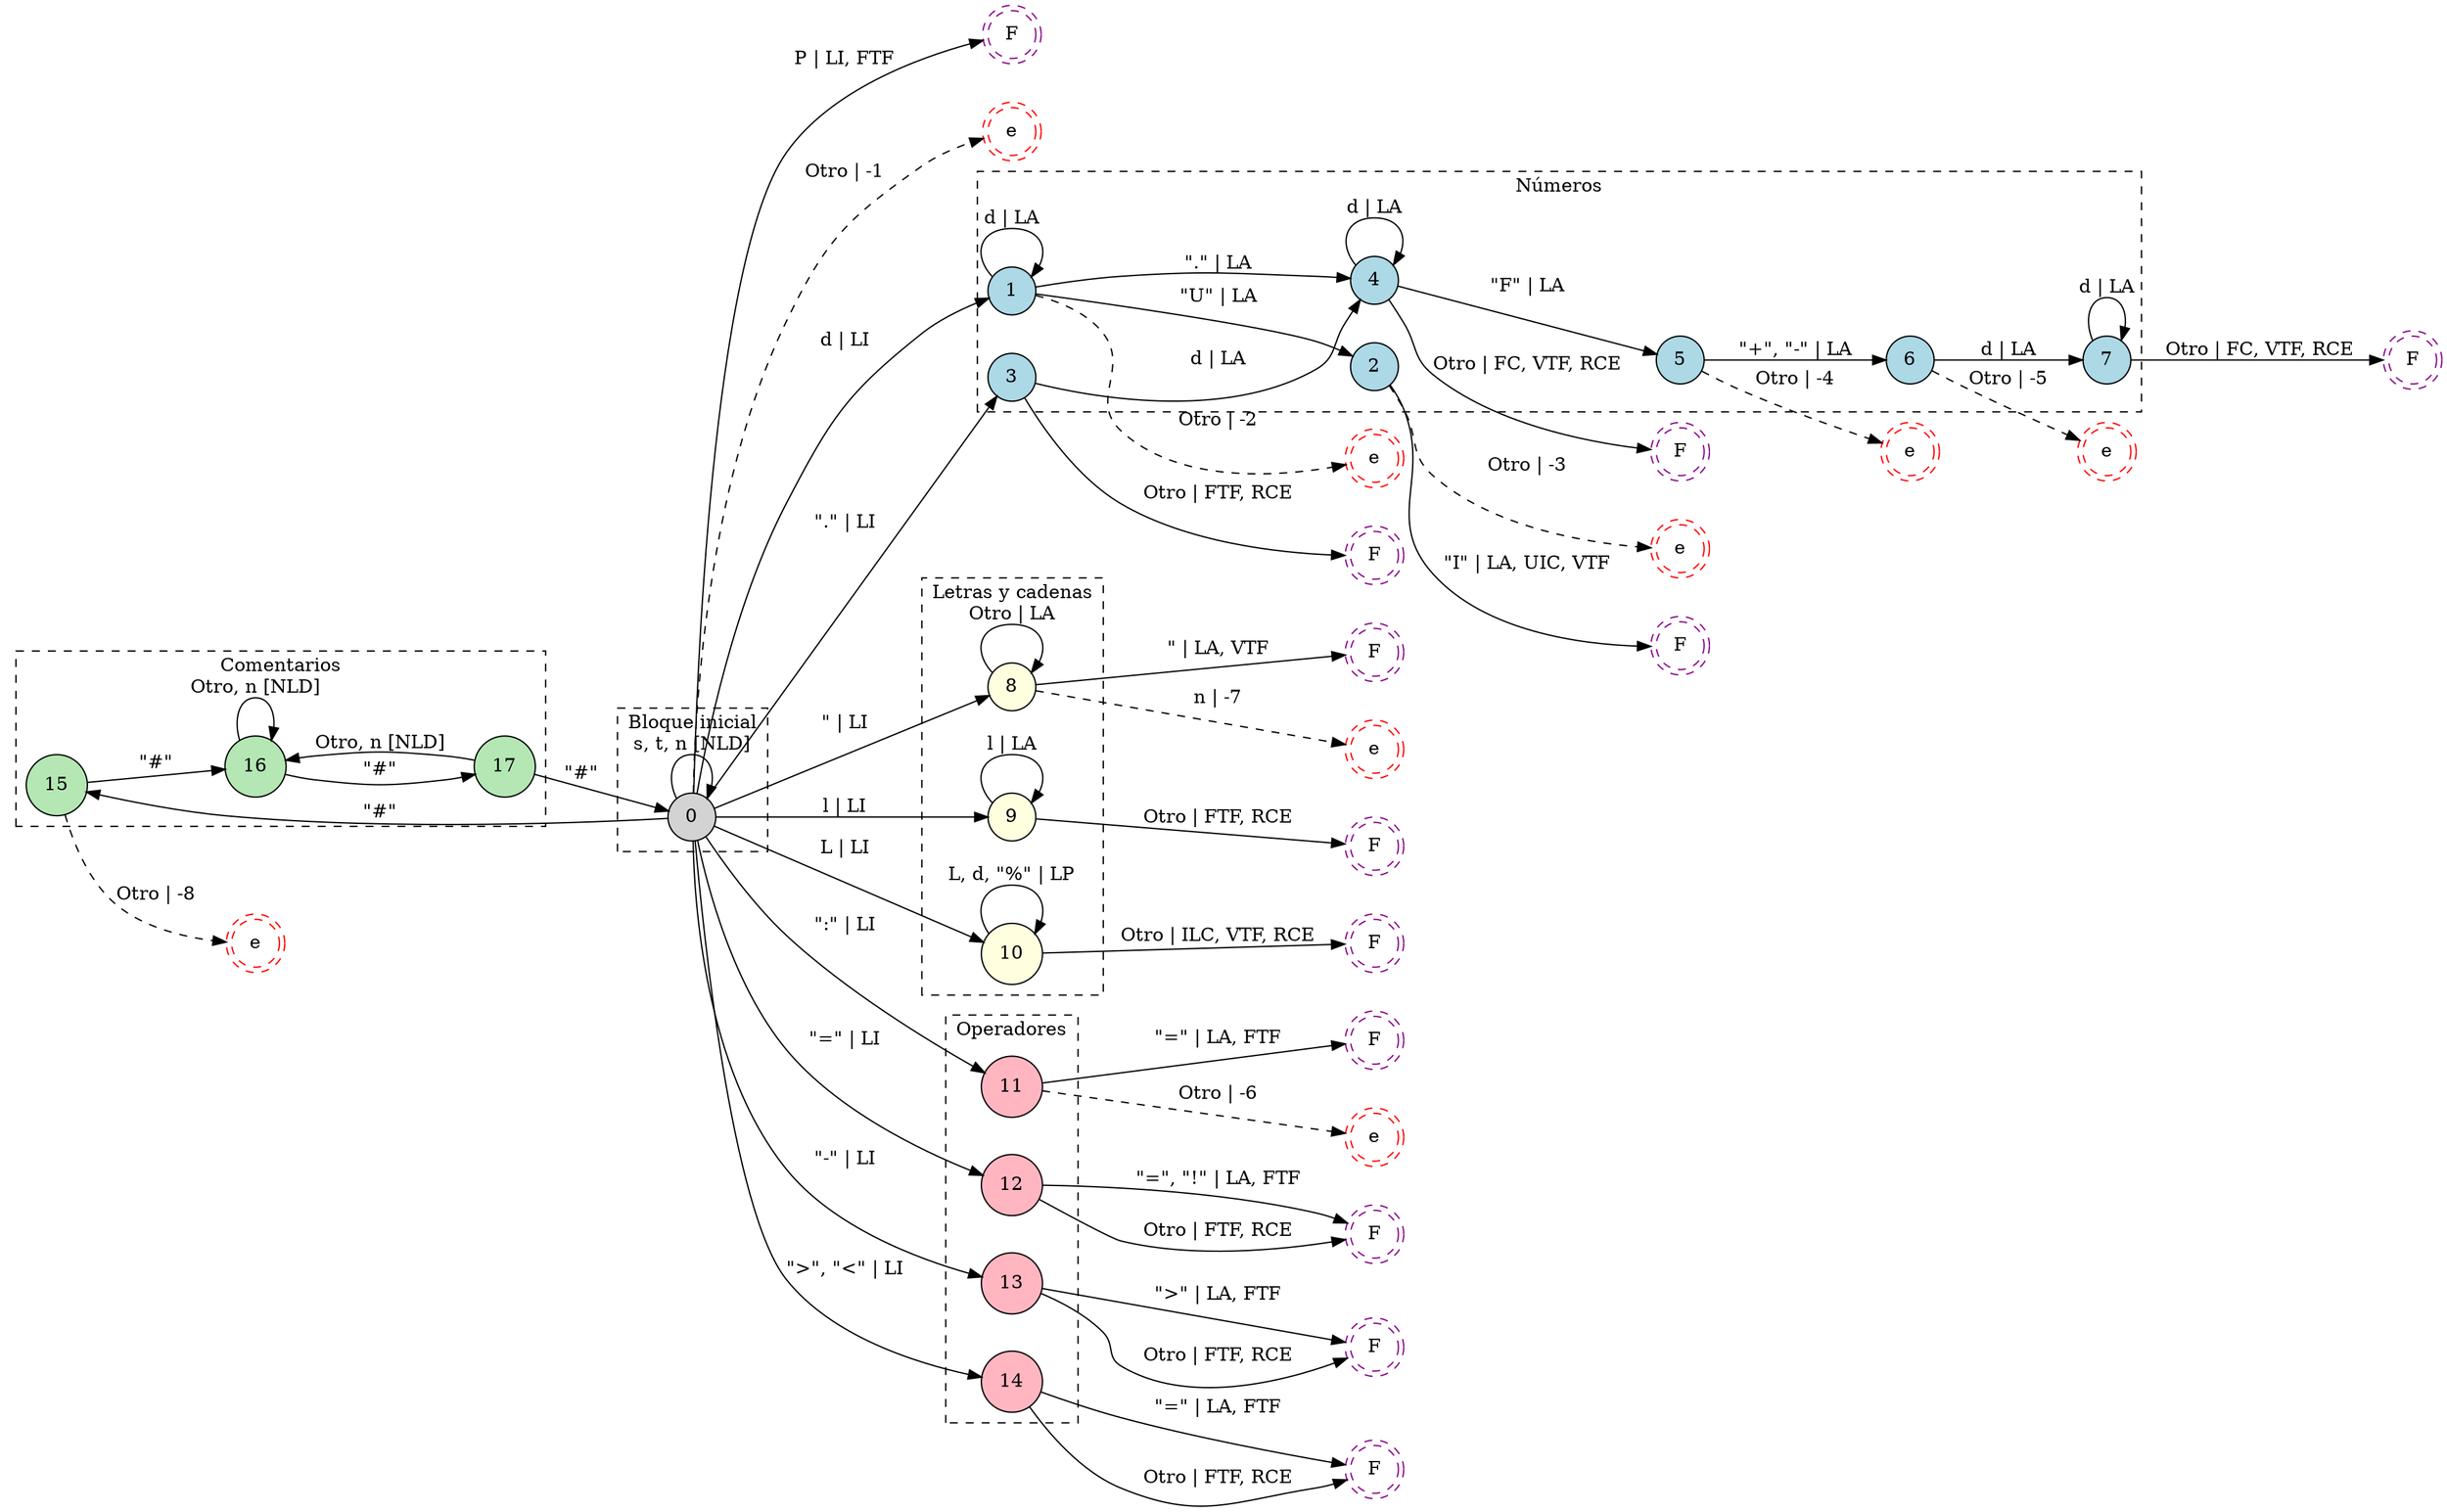 digraph DFA {
    // Layout general
    rankdir = LR;
    splines = true;
    overlap = false;
    nodesep = 0.4;
    ranksep = 0.6;
    
    // Estados normales
    node [shape = circle; style = filled;];
    
    // Estado de aceptación
    // Se definen varios para que el autómata quede más claro.
    // Todos referencian al mismo estado de aceptación.
    // ACEPTACIÓN DE IDENTIFICADORES, PALABRAS RESERVADAS Y CADENAS.
    fI [shape = doublecircle;style = dashed;color = "#8a048a"; label = "F";];
    fR [shape = doublecircle;style = dashed;color = "#8a048a"; label = "F";];
    fS [shape = doublecircle;style = dashed;color = "#8a048a"; label = "F";];
    // ACEPTACIÓN DE NÚMEROS.
    // Separados en varios por orden.
    fN1 [shape = doublecircle;style = dashed;color = "#8a048a"; label = "F";];
    fN2 [shape = doublecircle;style = dashed;color = "#8a048a"; label = "F";];
    fN3 [shape = doublecircle;style = dashed;color = "#8a048a"; label = "F";];
    fN4 [shape = doublecircle;style = dashed;color = "#8a048a"; label = "F";];
    // ACEPTACIÓN DE OPERADORES.
    // Separados en varios por orden.
    fP1 [shape = doublecircle;style = dashed;color = "#8a048a"; label = "F";];
    fP2 [shape = doublecircle;style = dashed;color = "#8a048a"; label = "F";];
    fP3 [shape = doublecircle;style = dashed;color = "#8a048a"; label = "F";];
    fP4 [shape = doublecircle;style = dashed;color = "#8a048a"; label = "F";];
    fP5 [shape = doublecircle;style = dashed;color = "#8a048a"; label = "F";];
    
    // Estados de error.
    // Se definen varios para que el autómata quede más claro.
    // Todos referencias al mismo estado de error o estado sumidero.
    // ERROR GENERAL.
    eG [shape = doublecircle;style = dashed;color = red;label = "e";];
    // ERROR DE COMENTARIO.
    eC [shape = doublecircle;style = dashed;color = red;label = "e";];
    // ERROR DE OPERADOR.
    eP [shape = doublecircle;style = dashed;color = red;label = "e";];
    // ERROR DE NÚMERO.
    // Separados en varios por orden.
    eN1 [shape = doublecircle;style = dashed;color = red;label = "e";];
    eN2 [shape = doublecircle;style = dashed;color = red;label = "e";];
    eN3 [shape = doublecircle;style = dashed;color = red;label = "e";];
    eN4 [shape = doublecircle;style = dashed;color = red;label = "e";];
    // ERROR DE CADENA.
    eS [shape = doublecircle;style = dashed;color = red;label = "e";];
    
    // -----------------------------
    // Agrupación inicial
    subgraph cluster_inicio {
        label = "Bloque inicial";
        style = dashed;
        fillcolor = lightgrey;
        0;
    }
    
    // Agrupación numérica
    subgraph cluster_num {
        label = "Números";
        style = dashed;
        fillcolor = "#f2f2f2";
        node [fillcolor = lightblue;];
        1;
        2;
        3;
        4;
        5;
        6;
        7;
    }
    
    // Agrupación literales
    subgraph cluster_lit {
        label = "Letras y cadenas";
        style = dashed;
        node [fillcolor = lightyellow;];
        8;
        9;
        10;
    }
    
    // Agrupación operadores
    subgraph cluster_ops {
        label = "Operadores";
        style = dashed;
        node [fillcolor = lightpink;];
        11;
        12;
        13;
        14;
    }
    
    // Agrupación comentarios
    subgraph cluster_coment {
        label = "Comentarios";
        style = dashed;
        node [fillcolor = "#b4e7b4";];
        15;
        16;
        17;
    }
    
    0 -> 0 [label = "s, t, n [NLD]";];
    0 -> 10 [label = "L | LI";];
    0 -> 11 [label = "\":\" | LI";];
    0 -> 12 [label = "\"=\" | LI";];
    0 -> 13 [label = "\"-\" | LI";];
    0 -> 14 [label = "\">\", \"<\" | LI";];
    0 -> 15 [label = "\"#\"";];
    0 -> 1 [label = "d | LI";];
    0 -> 3 [label = "\".\" | LI";];
    0 -> 8 [label = "\" | LI";];
    0 -> 9 [label = "l | LI";];
    0 -> eG [label = "Otro | -1"; style = dashed;];
    0 -> fP1 [label = "P | LI, FTF";];
    1 -> 1 [label = "d | LA";];
    1 -> 2 [label = "\"U\" | LA";];
    1 -> 4 [label = "\".\" | LA";];
    1 -> eN1 [label = "Otro | -2"; style = dashed;];
    2 -> eN2 [label = "Otro | -3"; style = dashed;];
    2 -> fN1 [label = "\"I\" | LA, UIC, VTF";];
    3 -> 4 [label = "d | LA";];
    3 -> fN2 [label = "Otro | FTF, RCE";];
    4 -> 4 [label = "d | LA";];
    4 -> 5 [label = "\"F\" | LA";];
    4 -> fN3 [label = "Otro | FC, VTF, RCE";];
    5 -> 6 [label = "\"+\", \"-\" | LA";];
    5 -> eN3 [label = "Otro | -4"; style = dashed;];
    6 -> 7 [label = "d | LA";];
    6 -> eN4 [label = "Otro | -5"; style = dashed;];
    7 -> 7 [label = "d | LA";];
    7 -> fN4 [label = "Otro | FC, VTF, RCE";];
    8 -> 8 [label = "Otro | LA";];
    8 -> eS [label = "n | -7"; style = dashed;];
    8 -> fS [label = "\" | LA, VTF";];
    9 -> 9 [label = "l | LA";];
    9 -> fR [label = "Otro | FTF, RCE";];
    10 -> 10 [label = "L, d, \"%\" | LP";];
    10 -> fI [label = "Otro | ILC, VTF, RCE";];
    11 -> eP [label = "Otro | -6"; style = dashed;];
    11 -> fP2 [label = "\"=\" | LA, FTF";];
    12 -> fP3 [label = "\"=\", \"!\" | LA, FTF";];
    12 -> fP3 [label = "Otro | FTF, RCE";];
    13 -> fP4 [label = "\">\" | LA, FTF";];
    13 -> fP4 [label = "Otro | FTF, RCE";];
    14 -> fP5 [label = "\"=\" | LA, FTF";];
    14 -> fP5 [label = "Otro | FTF, RCE";];
    15 -> 16 [label = "\"#\"";];
    15 -> eC [label = "Otro | -8"; style = dashed;];
    16 -> 16 [label = "Otro, n [NLD]";];
    16 -> 17 [label = "\"#\"";];
    17 -> 0 [label = "\"#\"";];
    17 -> 16 [label = "Otro, n [NLD]";];
}
